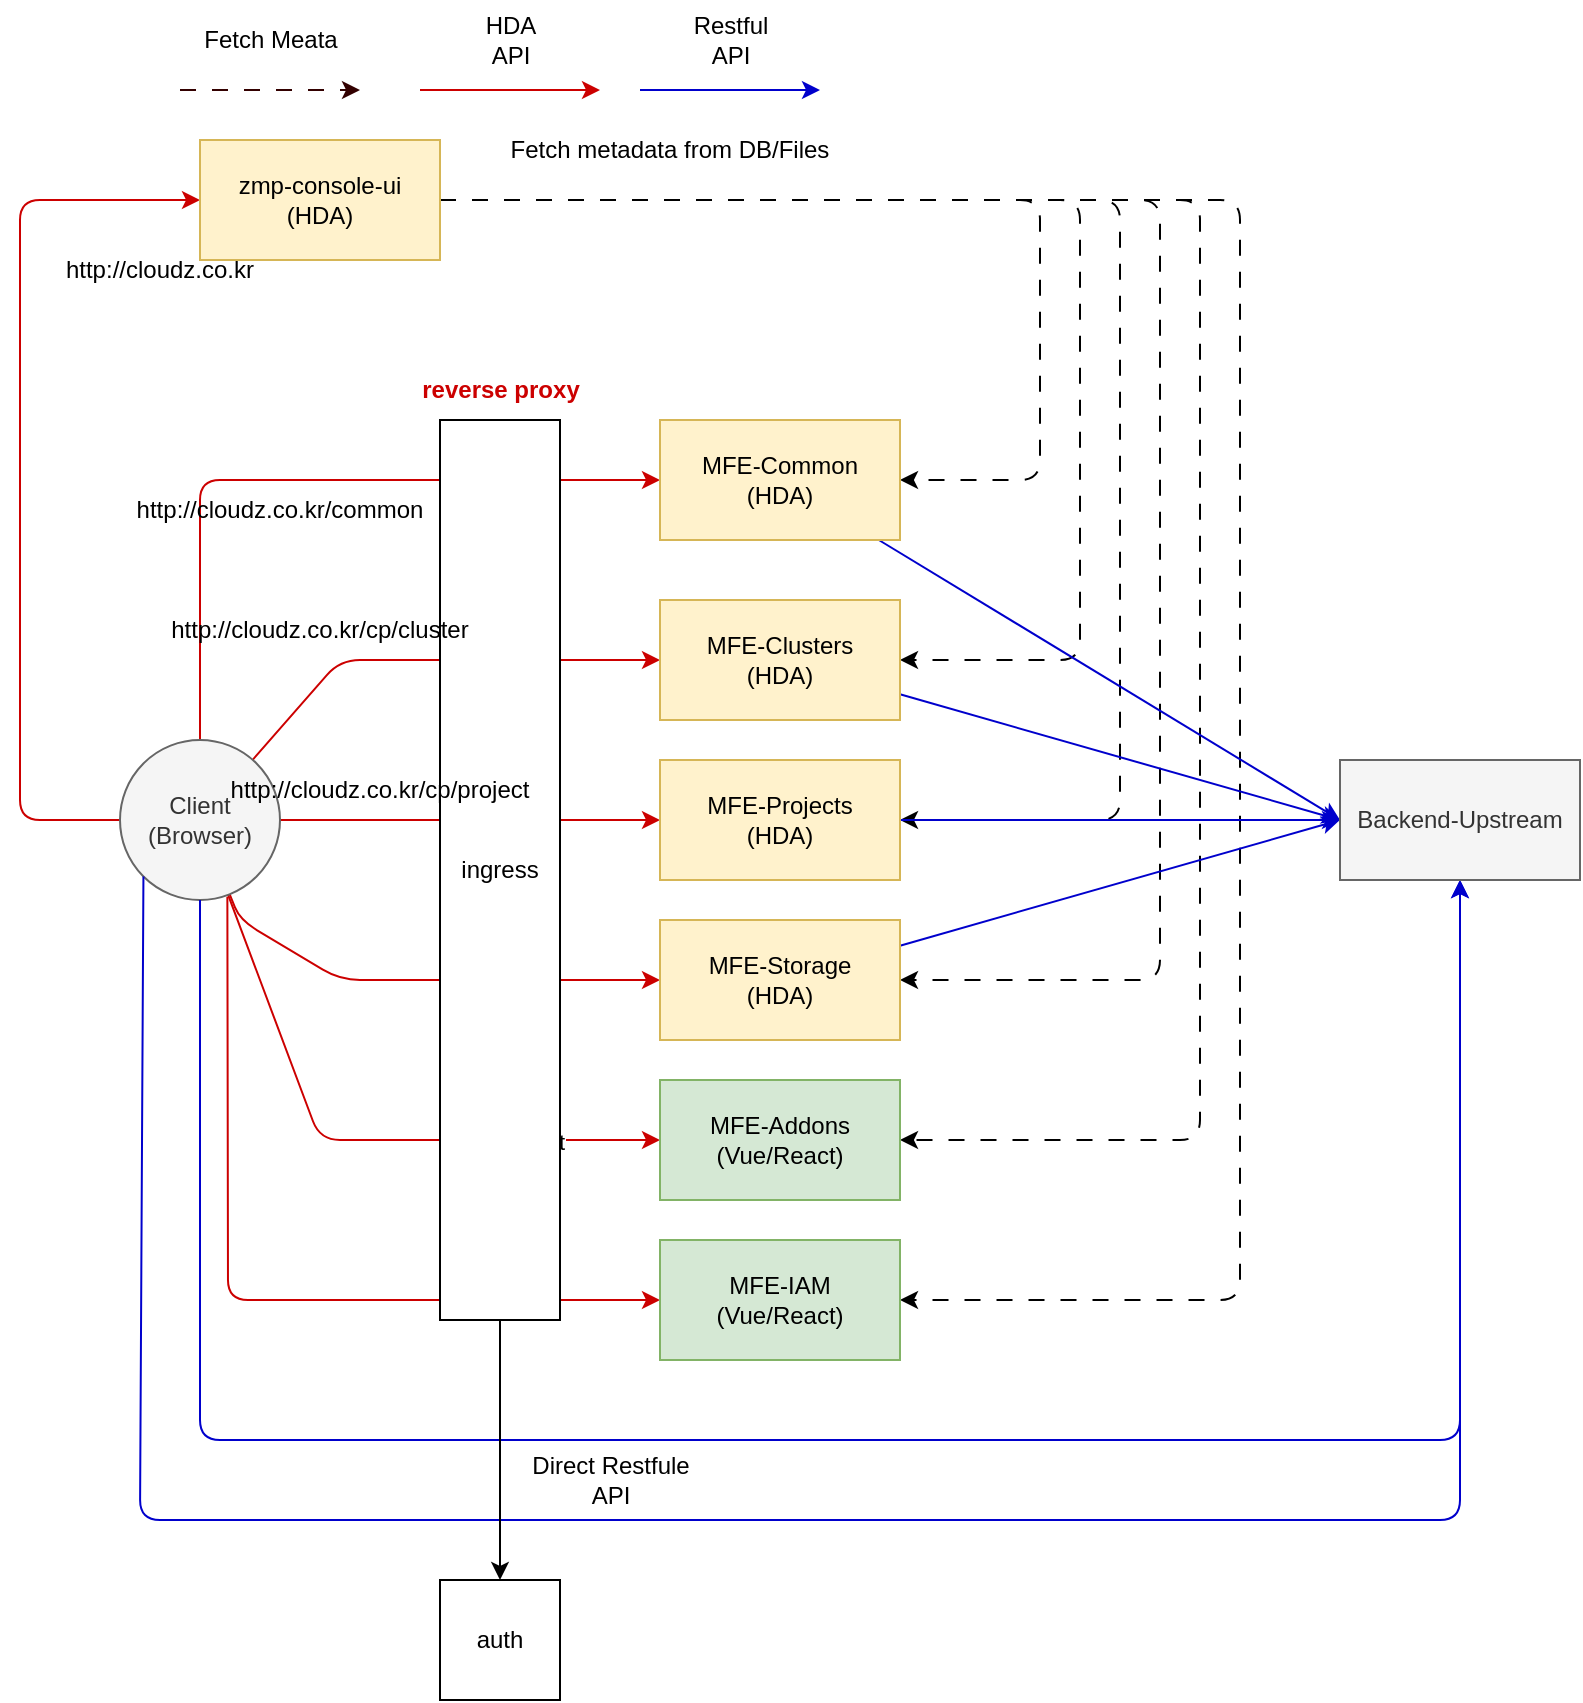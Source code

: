 <mxfile>
    <diagram id="8YyrTnLRIeu4sLVfzDdA" name="페이지-1">
        <mxGraphModel dx="934" dy="526" grid="1" gridSize="10" guides="1" tooltips="1" connect="1" arrows="1" fold="1" page="1" pageScale="1" pageWidth="827" pageHeight="1169" math="0" shadow="0">
            <root>
                <mxCell id="0"/>
                <mxCell id="1" parent="0"/>
                <mxCell id="3" style="edgeStyle=none;html=1;entryX=0;entryY=0.5;entryDx=0;entryDy=0;exitX=0;exitY=0.5;exitDx=0;exitDy=0;strokeColor=#CC0000;" parent="1" source="2" target="4" edge="1">
                    <mxGeometry relative="1" as="geometry">
                        <mxPoint x="410" y="400" as="targetPoint"/>
                        <Array as="points">
                            <mxPoint x="30" y="520"/>
                            <mxPoint x="30" y="390"/>
                            <mxPoint x="30" y="210"/>
                        </Array>
                    </mxGeometry>
                </mxCell>
                <mxCell id="18" style="edgeStyle=none;html=1;entryX=0;entryY=0.5;entryDx=0;entryDy=0;strokeColor=#CC0000;startArrow=none;exitX=0.5;exitY=0;exitDx=0;exitDy=0;" parent="1" source="2" target="5" edge="1">
                    <mxGeometry relative="1" as="geometry">
                        <mxPoint x="550" y="350" as="targetPoint"/>
                        <Array as="points">
                            <mxPoint x="120" y="350"/>
                        </Array>
                        <mxPoint x="110" y="350" as="sourcePoint"/>
                    </mxGeometry>
                </mxCell>
                <mxCell id="19" style="edgeStyle=none;html=1;entryX=0;entryY=0.5;entryDx=0;entryDy=0;strokeColor=#CC0000;" parent="1" source="2" target="6" edge="1">
                    <mxGeometry relative="1" as="geometry">
                        <Array as="points">
                            <mxPoint x="190" y="440"/>
                        </Array>
                    </mxGeometry>
                </mxCell>
                <mxCell id="20" style="edgeStyle=none;html=1;entryX=0;entryY=0.5;entryDx=0;entryDy=0;strokeColor=#CC0000;exitX=0.671;exitY=0.979;exitDx=0;exitDy=0;exitPerimeter=0;" parent="1" source="2" target="10" edge="1">
                    <mxGeometry relative="1" as="geometry">
                        <mxPoint x="130" y="620" as="sourcePoint"/>
                        <Array as="points">
                            <mxPoint x="134" y="760"/>
                        </Array>
                    </mxGeometry>
                </mxCell>
                <mxCell id="21" style="edgeStyle=none;html=1;entryX=0;entryY=0.5;entryDx=0;entryDy=0;strokeColor=#CC0000;" parent="1" source="2" target="9" edge="1">
                    <mxGeometry relative="1" as="geometry">
                        <Array as="points">
                            <mxPoint x="180" y="680"/>
                        </Array>
                    </mxGeometry>
                </mxCell>
                <mxCell id="40" value="Text" style="edgeLabel;html=1;align=center;verticalAlign=middle;resizable=0;points=[];" parent="21" vertex="1" connectable="0">
                    <mxGeometry x="0.612" y="-1" relative="1" as="geometry">
                        <mxPoint as="offset"/>
                    </mxGeometry>
                </mxCell>
                <mxCell id="22" style="edgeStyle=none;html=1;entryX=0;entryY=0.5;entryDx=0;entryDy=0;strokeColor=#CC0000;" parent="1" source="2" target="8" edge="1">
                    <mxGeometry relative="1" as="geometry">
                        <Array as="points">
                            <mxPoint x="140" y="570"/>
                            <mxPoint x="190" y="600"/>
                        </Array>
                    </mxGeometry>
                </mxCell>
                <mxCell id="23" style="edgeStyle=none;html=1;entryX=0;entryY=0.5;entryDx=0;entryDy=0;strokeColor=#CC0000;startArrow=none;" parent="1" target="7" edge="1">
                    <mxGeometry relative="1" as="geometry">
                        <mxPoint x="160" y="520" as="sourcePoint"/>
                    </mxGeometry>
                </mxCell>
                <mxCell id="2" value="Client&lt;br&gt;(Browser)" style="ellipse;whiteSpace=wrap;html=1;aspect=fixed;fillColor=#f5f5f5;fontColor=#333333;strokeColor=#666666;" parent="1" vertex="1">
                    <mxGeometry x="80" y="480" width="80" height="80" as="geometry"/>
                </mxCell>
                <mxCell id="11" style="edgeStyle=none;html=1;entryX=1;entryY=0.5;entryDx=0;entryDy=0;dashed=1;dashPattern=8 8;" parent="1" source="4" target="5" edge="1">
                    <mxGeometry relative="1" as="geometry">
                        <Array as="points">
                            <mxPoint x="540" y="210"/>
                            <mxPoint x="540" y="350"/>
                        </Array>
                    </mxGeometry>
                </mxCell>
                <mxCell id="12" style="edgeStyle=none;html=1;entryX=1;entryY=0.5;entryDx=0;entryDy=0;dashed=1;dashPattern=8 8;" parent="1" source="4" target="6" edge="1">
                    <mxGeometry relative="1" as="geometry">
                        <Array as="points">
                            <mxPoint x="560" y="210"/>
                            <mxPoint x="560" y="440"/>
                        </Array>
                    </mxGeometry>
                </mxCell>
                <mxCell id="13" style="edgeStyle=none;html=1;entryX=1;entryY=0.5;entryDx=0;entryDy=0;dashed=1;dashPattern=8 8;" parent="1" source="4" target="7" edge="1">
                    <mxGeometry relative="1" as="geometry">
                        <mxPoint x="530" y="520" as="targetPoint"/>
                        <Array as="points">
                            <mxPoint x="580" y="210"/>
                            <mxPoint x="580" y="520"/>
                        </Array>
                    </mxGeometry>
                </mxCell>
                <mxCell id="15" style="edgeStyle=none;html=1;entryX=1;entryY=0.5;entryDx=0;entryDy=0;dashed=1;dashPattern=8 8;" parent="1" source="4" target="8" edge="1">
                    <mxGeometry relative="1" as="geometry">
                        <Array as="points">
                            <mxPoint x="600" y="210"/>
                            <mxPoint x="600" y="600"/>
                        </Array>
                    </mxGeometry>
                </mxCell>
                <mxCell id="16" style="edgeStyle=none;html=1;dashed=1;dashPattern=8 8;" parent="1" source="4" target="9" edge="1">
                    <mxGeometry relative="1" as="geometry">
                        <Array as="points">
                            <mxPoint x="620" y="210"/>
                            <mxPoint x="620" y="680"/>
                        </Array>
                    </mxGeometry>
                </mxCell>
                <mxCell id="17" style="edgeStyle=none;html=1;entryX=1;entryY=0.5;entryDx=0;entryDy=0;dashed=1;dashPattern=8 8;" parent="1" source="4" target="10" edge="1">
                    <mxGeometry relative="1" as="geometry">
                        <Array as="points">
                            <mxPoint x="640" y="210"/>
                            <mxPoint x="640" y="760"/>
                        </Array>
                    </mxGeometry>
                </mxCell>
                <mxCell id="4" value="zmp-console-ui&lt;br&gt;(HDA)" style="rounded=0;whiteSpace=wrap;html=1;fillColor=#fff2cc;strokeColor=#d6b656;" parent="1" vertex="1">
                    <mxGeometry x="120" y="180" width="120" height="60" as="geometry"/>
                </mxCell>
                <mxCell id="26" style="edgeStyle=none;html=1;entryX=0;entryY=0.5;entryDx=0;entryDy=0;strokeColor=#0000CC;" parent="1" source="5" target="25" edge="1">
                    <mxGeometry relative="1" as="geometry"/>
                </mxCell>
                <mxCell id="5" value="MFE-Common&lt;br&gt;(HDA)" style="rounded=0;whiteSpace=wrap;html=1;fillColor=#fff2cc;strokeColor=#d6b656;" parent="1" vertex="1">
                    <mxGeometry x="350" y="320" width="120" height="60" as="geometry"/>
                </mxCell>
                <mxCell id="27" style="edgeStyle=none;html=1;entryX=0;entryY=0.5;entryDx=0;entryDy=0;strokeColor=#0000CC;" parent="1" source="6" target="25" edge="1">
                    <mxGeometry relative="1" as="geometry"/>
                </mxCell>
                <mxCell id="6" value="MFE-Clusters&lt;br&gt;(HDA)" style="rounded=0;whiteSpace=wrap;html=1;fillColor=#fff2cc;strokeColor=#d6b656;" parent="1" vertex="1">
                    <mxGeometry x="350" y="410" width="120" height="60" as="geometry"/>
                </mxCell>
                <mxCell id="32" style="edgeStyle=none;html=1;entryX=0;entryY=0.5;entryDx=0;entryDy=0;strokeColor=#0000CC;" parent="1" source="7" target="25" edge="1">
                    <mxGeometry relative="1" as="geometry"/>
                </mxCell>
                <mxCell id="7" value="MFE-Projects&lt;br&gt;(HDA)" style="rounded=0;whiteSpace=wrap;html=1;fillColor=#fff2cc;strokeColor=#d6b656;" parent="1" vertex="1">
                    <mxGeometry x="350" y="490" width="120" height="60" as="geometry"/>
                </mxCell>
                <mxCell id="29" style="edgeStyle=none;html=1;entryX=0;entryY=0.5;entryDx=0;entryDy=0;strokeColor=#0000CC;" parent="1" source="8" target="25" edge="1">
                    <mxGeometry relative="1" as="geometry"/>
                </mxCell>
                <mxCell id="8" value="MFE-Storage&lt;br&gt;(HDA)" style="rounded=0;whiteSpace=wrap;html=1;fillColor=#fff2cc;strokeColor=#d6b656;" parent="1" vertex="1">
                    <mxGeometry x="350" y="570" width="120" height="60" as="geometry"/>
                </mxCell>
                <mxCell id="30" style="edgeStyle=none;html=1;entryX=0.5;entryY=1;entryDx=0;entryDy=0;strokeColor=#0000CC;startArrow=none;exitX=0.5;exitY=1;exitDx=0;exitDy=0;" parent="1" source="2" target="25" edge="1">
                    <mxGeometry relative="1" as="geometry">
                        <mxPoint x="30" y="730" as="sourcePoint"/>
                        <Array as="points">
                            <mxPoint x="120" y="830"/>
                            <mxPoint x="750" y="830"/>
                        </Array>
                    </mxGeometry>
                </mxCell>
                <mxCell id="9" value="MFE-Addons&lt;br&gt;(Vue/React)" style="rounded=0;whiteSpace=wrap;html=1;fillColor=#d5e8d4;strokeColor=#82b366;" parent="1" vertex="1">
                    <mxGeometry x="350" y="650" width="120" height="60" as="geometry"/>
                </mxCell>
                <mxCell id="31" style="edgeStyle=none;html=1;entryX=0.5;entryY=1;entryDx=0;entryDy=0;strokeColor=#0000CC;exitX=0;exitY=1;exitDx=0;exitDy=0;" parent="1" source="2" target="25" edge="1">
                    <mxGeometry relative="1" as="geometry">
                        <mxPoint x="50" y="560" as="sourcePoint"/>
                        <Array as="points">
                            <mxPoint x="90" y="870"/>
                            <mxPoint x="750" y="870"/>
                        </Array>
                    </mxGeometry>
                </mxCell>
                <mxCell id="10" value="MFE-IAM&lt;br&gt;(Vue/React)" style="rounded=0;whiteSpace=wrap;html=1;fillColor=#d5e8d4;strokeColor=#82b366;" parent="1" vertex="1">
                    <mxGeometry x="350" y="730" width="120" height="60" as="geometry"/>
                </mxCell>
                <mxCell id="24" value="Fetch metadata from DB/Files" style="text;html=1;strokeColor=none;fillColor=none;align=center;verticalAlign=middle;whiteSpace=wrap;rounded=0;" parent="1" vertex="1">
                    <mxGeometry x="260" y="170" width="190" height="30" as="geometry"/>
                </mxCell>
                <mxCell id="25" value="Backend-Upstream" style="rounded=0;whiteSpace=wrap;html=1;fillColor=#f5f5f5;fontColor=#333333;strokeColor=#666666;" parent="1" vertex="1">
                    <mxGeometry x="690" y="490" width="120" height="60" as="geometry"/>
                </mxCell>
                <mxCell id="33" value="" style="endArrow=classic;html=1;strokeColor=#330000;dashed=1;dashPattern=8 8;" parent="1" edge="1">
                    <mxGeometry width="50" height="50" relative="1" as="geometry">
                        <mxPoint x="110" y="155" as="sourcePoint"/>
                        <mxPoint x="200" y="155" as="targetPoint"/>
                    </mxGeometry>
                </mxCell>
                <mxCell id="35" value="" style="endArrow=classic;html=1;strokeColor=#CC0000;" parent="1" edge="1">
                    <mxGeometry width="50" height="50" relative="1" as="geometry">
                        <mxPoint x="230" y="155" as="sourcePoint"/>
                        <mxPoint x="320" y="155" as="targetPoint"/>
                    </mxGeometry>
                </mxCell>
                <mxCell id="36" value="" style="endArrow=classic;html=1;strokeColor=#0000CC;" parent="1" edge="1">
                    <mxGeometry width="50" height="50" relative="1" as="geometry">
                        <mxPoint x="340" y="155" as="sourcePoint"/>
                        <mxPoint x="430" y="155" as="targetPoint"/>
                    </mxGeometry>
                </mxCell>
                <mxCell id="37" value="Fetch Meata" style="text;html=1;align=center;verticalAlign=middle;resizable=0;points=[];autosize=1;strokeColor=none;fillColor=none;" parent="1" vertex="1">
                    <mxGeometry x="110" y="115" width="90" height="30" as="geometry"/>
                </mxCell>
                <mxCell id="38" value="HDA&lt;br&gt;API" style="text;html=1;align=center;verticalAlign=middle;resizable=0;points=[];autosize=1;strokeColor=none;fillColor=none;" parent="1" vertex="1">
                    <mxGeometry x="250" y="110" width="50" height="40" as="geometry"/>
                </mxCell>
                <mxCell id="39" value="Restful&lt;br&gt;API" style="text;html=1;align=center;verticalAlign=middle;resizable=0;points=[];autosize=1;strokeColor=none;fillColor=none;" parent="1" vertex="1">
                    <mxGeometry x="355" y="110" width="60" height="40" as="geometry"/>
                </mxCell>
                <mxCell id="41" value="Direct Restfule&lt;br&gt;API" style="text;html=1;align=center;verticalAlign=middle;resizable=0;points=[];autosize=1;strokeColor=none;fillColor=none;" parent="1" vertex="1">
                    <mxGeometry x="275" y="830" width="100" height="40" as="geometry"/>
                </mxCell>
                <mxCell id="44" style="edgeStyle=none;html=1;entryX=0.5;entryY=0;entryDx=0;entryDy=0;" parent="1" source="42" target="43" edge="1">
                    <mxGeometry relative="1" as="geometry"/>
                </mxCell>
                <mxCell id="42" value="ingress" style="rounded=0;whiteSpace=wrap;html=1;" parent="1" vertex="1">
                    <mxGeometry x="240" y="320" width="60" height="450" as="geometry"/>
                </mxCell>
                <mxCell id="43" value="auth" style="rounded=0;whiteSpace=wrap;html=1;" parent="1" vertex="1">
                    <mxGeometry x="240" y="900" width="60" height="60" as="geometry"/>
                </mxCell>
                <mxCell id="45" value="http://cloudz.co.kr" style="text;html=1;strokeColor=none;fillColor=none;align=center;verticalAlign=middle;whiteSpace=wrap;rounded=0;" parent="1" vertex="1">
                    <mxGeometry x="20" y="230" width="160" height="30" as="geometry"/>
                </mxCell>
                <mxCell id="48" value="http://cloudz.co.kr/cp/cluster" style="text;html=1;strokeColor=none;fillColor=none;align=center;verticalAlign=middle;whiteSpace=wrap;rounded=0;" parent="1" vertex="1">
                    <mxGeometry x="100" y="410" width="160" height="30" as="geometry"/>
                </mxCell>
                <mxCell id="46" value="http://cloudz.co.kr/common" style="text;html=1;strokeColor=none;fillColor=none;align=center;verticalAlign=middle;whiteSpace=wrap;rounded=0;" parent="1" vertex="1">
                    <mxGeometry x="80" y="350" width="160" height="30" as="geometry"/>
                </mxCell>
                <mxCell id="52" value="reverse proxy" style="text;html=1;align=center;verticalAlign=middle;resizable=0;points=[];autosize=1;strokeColor=none;fillColor=none;fontColor=#CC0000;fontStyle=1" parent="1" vertex="1">
                    <mxGeometry x="220" y="290" width="100" height="30" as="geometry"/>
                </mxCell>
                <mxCell id="53" value="http://cloudz.co.kr/cp/project" style="text;html=1;strokeColor=none;fillColor=none;align=center;verticalAlign=middle;whiteSpace=wrap;rounded=0;" parent="1" vertex="1">
                    <mxGeometry x="130" y="490" width="160" height="30" as="geometry"/>
                </mxCell>
            </root>
        </mxGraphModel>
    </diagram>
</mxfile>